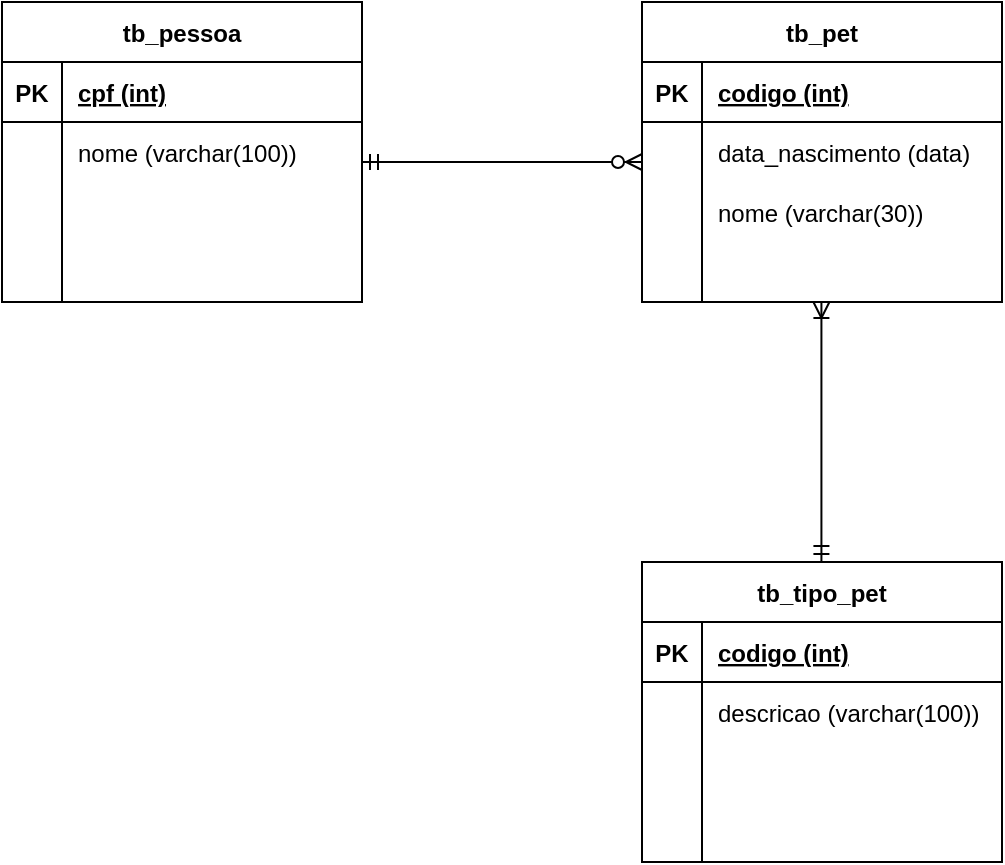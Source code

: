 <mxfile version="20.5.3" type="github">
  <diagram id="KeWURhbCtnupDWUA9fsw" name="Page-1">
    <mxGraphModel dx="1332" dy="585" grid="0" gridSize="10" guides="1" tooltips="1" connect="1" arrows="1" fold="1" page="1" pageScale="1" pageWidth="850" pageHeight="1100" math="0" shadow="0">
      <root>
        <mxCell id="0" />
        <mxCell id="1" parent="0" />
        <mxCell id="wEiXAGFjAgIfz-Q8LKbW-1" value="tb_pessoa" style="shape=table;startSize=30;container=1;collapsible=1;childLayout=tableLayout;fixedRows=1;rowLines=0;fontStyle=1;align=center;resizeLast=1;" parent="1" vertex="1">
          <mxGeometry x="330" y="160" width="180" height="150" as="geometry" />
        </mxCell>
        <mxCell id="wEiXAGFjAgIfz-Q8LKbW-2" value="" style="shape=tableRow;horizontal=0;startSize=0;swimlaneHead=0;swimlaneBody=0;fillColor=none;collapsible=0;dropTarget=0;points=[[0,0.5],[1,0.5]];portConstraint=eastwest;top=0;left=0;right=0;bottom=1;" parent="wEiXAGFjAgIfz-Q8LKbW-1" vertex="1">
          <mxGeometry y="30" width="180" height="30" as="geometry" />
        </mxCell>
        <mxCell id="wEiXAGFjAgIfz-Q8LKbW-3" value="PK" style="shape=partialRectangle;connectable=0;fillColor=none;top=0;left=0;bottom=0;right=0;fontStyle=1;overflow=hidden;" parent="wEiXAGFjAgIfz-Q8LKbW-2" vertex="1">
          <mxGeometry width="30" height="30" as="geometry">
            <mxRectangle width="30" height="30" as="alternateBounds" />
          </mxGeometry>
        </mxCell>
        <mxCell id="wEiXAGFjAgIfz-Q8LKbW-4" value="cpf (int)" style="shape=partialRectangle;connectable=0;fillColor=none;top=0;left=0;bottom=0;right=0;align=left;spacingLeft=6;fontStyle=5;overflow=hidden;" parent="wEiXAGFjAgIfz-Q8LKbW-2" vertex="1">
          <mxGeometry x="30" width="150" height="30" as="geometry">
            <mxRectangle width="150" height="30" as="alternateBounds" />
          </mxGeometry>
        </mxCell>
        <mxCell id="wEiXAGFjAgIfz-Q8LKbW-5" value="" style="shape=tableRow;horizontal=0;startSize=0;swimlaneHead=0;swimlaneBody=0;fillColor=none;collapsible=0;dropTarget=0;points=[[0,0.5],[1,0.5]];portConstraint=eastwest;top=0;left=0;right=0;bottom=0;" parent="wEiXAGFjAgIfz-Q8LKbW-1" vertex="1">
          <mxGeometry y="60" width="180" height="30" as="geometry" />
        </mxCell>
        <mxCell id="wEiXAGFjAgIfz-Q8LKbW-6" value="" style="shape=partialRectangle;connectable=0;fillColor=none;top=0;left=0;bottom=0;right=0;editable=1;overflow=hidden;" parent="wEiXAGFjAgIfz-Q8LKbW-5" vertex="1">
          <mxGeometry width="30" height="30" as="geometry">
            <mxRectangle width="30" height="30" as="alternateBounds" />
          </mxGeometry>
        </mxCell>
        <mxCell id="wEiXAGFjAgIfz-Q8LKbW-7" value="nome (varchar(100))" style="shape=partialRectangle;connectable=0;fillColor=none;top=0;left=0;bottom=0;right=0;align=left;spacingLeft=6;overflow=hidden;" parent="wEiXAGFjAgIfz-Q8LKbW-5" vertex="1">
          <mxGeometry x="30" width="150" height="30" as="geometry">
            <mxRectangle width="150" height="30" as="alternateBounds" />
          </mxGeometry>
        </mxCell>
        <mxCell id="wEiXAGFjAgIfz-Q8LKbW-8" value="" style="shape=tableRow;horizontal=0;startSize=0;swimlaneHead=0;swimlaneBody=0;fillColor=none;collapsible=0;dropTarget=0;points=[[0,0.5],[1,0.5]];portConstraint=eastwest;top=0;left=0;right=0;bottom=0;" parent="wEiXAGFjAgIfz-Q8LKbW-1" vertex="1">
          <mxGeometry y="90" width="180" height="30" as="geometry" />
        </mxCell>
        <mxCell id="wEiXAGFjAgIfz-Q8LKbW-9" value="" style="shape=partialRectangle;connectable=0;fillColor=none;top=0;left=0;bottom=0;right=0;editable=1;overflow=hidden;" parent="wEiXAGFjAgIfz-Q8LKbW-8" vertex="1">
          <mxGeometry width="30" height="30" as="geometry">
            <mxRectangle width="30" height="30" as="alternateBounds" />
          </mxGeometry>
        </mxCell>
        <mxCell id="wEiXAGFjAgIfz-Q8LKbW-10" value="" style="shape=partialRectangle;connectable=0;fillColor=none;top=0;left=0;bottom=0;right=0;align=left;spacingLeft=6;overflow=hidden;" parent="wEiXAGFjAgIfz-Q8LKbW-8" vertex="1">
          <mxGeometry x="30" width="150" height="30" as="geometry">
            <mxRectangle width="150" height="30" as="alternateBounds" />
          </mxGeometry>
        </mxCell>
        <mxCell id="wEiXAGFjAgIfz-Q8LKbW-11" value="" style="shape=tableRow;horizontal=0;startSize=0;swimlaneHead=0;swimlaneBody=0;fillColor=none;collapsible=0;dropTarget=0;points=[[0,0.5],[1,0.5]];portConstraint=eastwest;top=0;left=0;right=0;bottom=0;" parent="wEiXAGFjAgIfz-Q8LKbW-1" vertex="1">
          <mxGeometry y="120" width="180" height="30" as="geometry" />
        </mxCell>
        <mxCell id="wEiXAGFjAgIfz-Q8LKbW-12" value="" style="shape=partialRectangle;connectable=0;fillColor=none;top=0;left=0;bottom=0;right=0;editable=1;overflow=hidden;" parent="wEiXAGFjAgIfz-Q8LKbW-11" vertex="1">
          <mxGeometry width="30" height="30" as="geometry">
            <mxRectangle width="30" height="30" as="alternateBounds" />
          </mxGeometry>
        </mxCell>
        <mxCell id="wEiXAGFjAgIfz-Q8LKbW-13" value="" style="shape=partialRectangle;connectable=0;fillColor=none;top=0;left=0;bottom=0;right=0;align=left;spacingLeft=6;overflow=hidden;" parent="wEiXAGFjAgIfz-Q8LKbW-11" vertex="1">
          <mxGeometry x="30" width="150" height="30" as="geometry">
            <mxRectangle width="150" height="30" as="alternateBounds" />
          </mxGeometry>
        </mxCell>
        <mxCell id="wEiXAGFjAgIfz-Q8LKbW-14" value="tb_pet" style="shape=table;startSize=30;container=1;collapsible=1;childLayout=tableLayout;fixedRows=1;rowLines=0;fontStyle=1;align=center;resizeLast=1;" parent="1" vertex="1">
          <mxGeometry x="650" y="160" width="180" height="150" as="geometry" />
        </mxCell>
        <mxCell id="wEiXAGFjAgIfz-Q8LKbW-15" value="" style="shape=tableRow;horizontal=0;startSize=0;swimlaneHead=0;swimlaneBody=0;fillColor=none;collapsible=0;dropTarget=0;points=[[0,0.5],[1,0.5]];portConstraint=eastwest;top=0;left=0;right=0;bottom=1;" parent="wEiXAGFjAgIfz-Q8LKbW-14" vertex="1">
          <mxGeometry y="30" width="180" height="30" as="geometry" />
        </mxCell>
        <mxCell id="wEiXAGFjAgIfz-Q8LKbW-16" value="PK" style="shape=partialRectangle;connectable=0;fillColor=none;top=0;left=0;bottom=0;right=0;fontStyle=1;overflow=hidden;" parent="wEiXAGFjAgIfz-Q8LKbW-15" vertex="1">
          <mxGeometry width="30" height="30" as="geometry">
            <mxRectangle width="30" height="30" as="alternateBounds" />
          </mxGeometry>
        </mxCell>
        <mxCell id="wEiXAGFjAgIfz-Q8LKbW-17" value="codigo (int)" style="shape=partialRectangle;connectable=0;fillColor=none;top=0;left=0;bottom=0;right=0;align=left;spacingLeft=6;fontStyle=5;overflow=hidden;" parent="wEiXAGFjAgIfz-Q8LKbW-15" vertex="1">
          <mxGeometry x="30" width="150" height="30" as="geometry">
            <mxRectangle width="150" height="30" as="alternateBounds" />
          </mxGeometry>
        </mxCell>
        <mxCell id="wEiXAGFjAgIfz-Q8LKbW-18" value="" style="shape=tableRow;horizontal=0;startSize=0;swimlaneHead=0;swimlaneBody=0;fillColor=none;collapsible=0;dropTarget=0;points=[[0,0.5],[1,0.5]];portConstraint=eastwest;top=0;left=0;right=0;bottom=0;" parent="wEiXAGFjAgIfz-Q8LKbW-14" vertex="1">
          <mxGeometry y="60" width="180" height="30" as="geometry" />
        </mxCell>
        <mxCell id="wEiXAGFjAgIfz-Q8LKbW-19" value="" style="shape=partialRectangle;connectable=0;fillColor=none;top=0;left=0;bottom=0;right=0;editable=1;overflow=hidden;" parent="wEiXAGFjAgIfz-Q8LKbW-18" vertex="1">
          <mxGeometry width="30" height="30" as="geometry">
            <mxRectangle width="30" height="30" as="alternateBounds" />
          </mxGeometry>
        </mxCell>
        <mxCell id="wEiXAGFjAgIfz-Q8LKbW-20" value="data_nascimento (data)" style="shape=partialRectangle;connectable=0;fillColor=none;top=0;left=0;bottom=0;right=0;align=left;spacingLeft=6;overflow=hidden;" parent="wEiXAGFjAgIfz-Q8LKbW-18" vertex="1">
          <mxGeometry x="30" width="150" height="30" as="geometry">
            <mxRectangle width="150" height="30" as="alternateBounds" />
          </mxGeometry>
        </mxCell>
        <mxCell id="wEiXAGFjAgIfz-Q8LKbW-21" value="" style="shape=tableRow;horizontal=0;startSize=0;swimlaneHead=0;swimlaneBody=0;fillColor=none;collapsible=0;dropTarget=0;points=[[0,0.5],[1,0.5]];portConstraint=eastwest;top=0;left=0;right=0;bottom=0;" parent="wEiXAGFjAgIfz-Q8LKbW-14" vertex="1">
          <mxGeometry y="90" width="180" height="30" as="geometry" />
        </mxCell>
        <mxCell id="wEiXAGFjAgIfz-Q8LKbW-22" value="" style="shape=partialRectangle;connectable=0;fillColor=none;top=0;left=0;bottom=0;right=0;editable=1;overflow=hidden;" parent="wEiXAGFjAgIfz-Q8LKbW-21" vertex="1">
          <mxGeometry width="30" height="30" as="geometry">
            <mxRectangle width="30" height="30" as="alternateBounds" />
          </mxGeometry>
        </mxCell>
        <mxCell id="wEiXAGFjAgIfz-Q8LKbW-23" value="nome (varchar(30))" style="shape=partialRectangle;connectable=0;fillColor=none;top=0;left=0;bottom=0;right=0;align=left;spacingLeft=6;overflow=hidden;" parent="wEiXAGFjAgIfz-Q8LKbW-21" vertex="1">
          <mxGeometry x="30" width="150" height="30" as="geometry">
            <mxRectangle width="150" height="30" as="alternateBounds" />
          </mxGeometry>
        </mxCell>
        <mxCell id="wEiXAGFjAgIfz-Q8LKbW-24" value="" style="shape=tableRow;horizontal=0;startSize=0;swimlaneHead=0;swimlaneBody=0;fillColor=none;collapsible=0;dropTarget=0;points=[[0,0.5],[1,0.5]];portConstraint=eastwest;top=0;left=0;right=0;bottom=0;" parent="wEiXAGFjAgIfz-Q8LKbW-14" vertex="1">
          <mxGeometry y="120" width="180" height="30" as="geometry" />
        </mxCell>
        <mxCell id="wEiXAGFjAgIfz-Q8LKbW-25" value="" style="shape=partialRectangle;connectable=0;fillColor=none;top=0;left=0;bottom=0;right=0;editable=1;overflow=hidden;" parent="wEiXAGFjAgIfz-Q8LKbW-24" vertex="1">
          <mxGeometry width="30" height="30" as="geometry">
            <mxRectangle width="30" height="30" as="alternateBounds" />
          </mxGeometry>
        </mxCell>
        <mxCell id="wEiXAGFjAgIfz-Q8LKbW-26" value="" style="shape=partialRectangle;connectable=0;fillColor=none;top=0;left=0;bottom=0;right=0;align=left;spacingLeft=6;overflow=hidden;" parent="wEiXAGFjAgIfz-Q8LKbW-24" vertex="1">
          <mxGeometry x="30" width="150" height="30" as="geometry">
            <mxRectangle width="150" height="30" as="alternateBounds" />
          </mxGeometry>
        </mxCell>
        <mxCell id="wEiXAGFjAgIfz-Q8LKbW-27" value="tb_tipo_pet" style="shape=table;startSize=30;container=1;collapsible=1;childLayout=tableLayout;fixedRows=1;rowLines=0;fontStyle=1;align=center;resizeLast=1;" parent="1" vertex="1">
          <mxGeometry x="650" y="440" width="180" height="150" as="geometry" />
        </mxCell>
        <mxCell id="wEiXAGFjAgIfz-Q8LKbW-28" value="" style="shape=tableRow;horizontal=0;startSize=0;swimlaneHead=0;swimlaneBody=0;fillColor=none;collapsible=0;dropTarget=0;points=[[0,0.5],[1,0.5]];portConstraint=eastwest;top=0;left=0;right=0;bottom=1;" parent="wEiXAGFjAgIfz-Q8LKbW-27" vertex="1">
          <mxGeometry y="30" width="180" height="30" as="geometry" />
        </mxCell>
        <mxCell id="wEiXAGFjAgIfz-Q8LKbW-29" value="PK" style="shape=partialRectangle;connectable=0;fillColor=none;top=0;left=0;bottom=0;right=0;fontStyle=1;overflow=hidden;" parent="wEiXAGFjAgIfz-Q8LKbW-28" vertex="1">
          <mxGeometry width="30" height="30" as="geometry">
            <mxRectangle width="30" height="30" as="alternateBounds" />
          </mxGeometry>
        </mxCell>
        <mxCell id="wEiXAGFjAgIfz-Q8LKbW-30" value="codigo (int)" style="shape=partialRectangle;connectable=0;fillColor=none;top=0;left=0;bottom=0;right=0;align=left;spacingLeft=6;fontStyle=5;overflow=hidden;" parent="wEiXAGFjAgIfz-Q8LKbW-28" vertex="1">
          <mxGeometry x="30" width="150" height="30" as="geometry">
            <mxRectangle width="150" height="30" as="alternateBounds" />
          </mxGeometry>
        </mxCell>
        <mxCell id="wEiXAGFjAgIfz-Q8LKbW-31" value="" style="shape=tableRow;horizontal=0;startSize=0;swimlaneHead=0;swimlaneBody=0;fillColor=none;collapsible=0;dropTarget=0;points=[[0,0.5],[1,0.5]];portConstraint=eastwest;top=0;left=0;right=0;bottom=0;" parent="wEiXAGFjAgIfz-Q8LKbW-27" vertex="1">
          <mxGeometry y="60" width="180" height="30" as="geometry" />
        </mxCell>
        <mxCell id="wEiXAGFjAgIfz-Q8LKbW-32" value="" style="shape=partialRectangle;connectable=0;fillColor=none;top=0;left=0;bottom=0;right=0;editable=1;overflow=hidden;" parent="wEiXAGFjAgIfz-Q8LKbW-31" vertex="1">
          <mxGeometry width="30" height="30" as="geometry">
            <mxRectangle width="30" height="30" as="alternateBounds" />
          </mxGeometry>
        </mxCell>
        <mxCell id="wEiXAGFjAgIfz-Q8LKbW-33" value="descricao (varchar(100))" style="shape=partialRectangle;connectable=0;fillColor=none;top=0;left=0;bottom=0;right=0;align=left;spacingLeft=6;overflow=hidden;" parent="wEiXAGFjAgIfz-Q8LKbW-31" vertex="1">
          <mxGeometry x="30" width="150" height="30" as="geometry">
            <mxRectangle width="150" height="30" as="alternateBounds" />
          </mxGeometry>
        </mxCell>
        <mxCell id="wEiXAGFjAgIfz-Q8LKbW-34" value="" style="shape=tableRow;horizontal=0;startSize=0;swimlaneHead=0;swimlaneBody=0;fillColor=none;collapsible=0;dropTarget=0;points=[[0,0.5],[1,0.5]];portConstraint=eastwest;top=0;left=0;right=0;bottom=0;" parent="wEiXAGFjAgIfz-Q8LKbW-27" vertex="1">
          <mxGeometry y="90" width="180" height="30" as="geometry" />
        </mxCell>
        <mxCell id="wEiXAGFjAgIfz-Q8LKbW-35" value="" style="shape=partialRectangle;connectable=0;fillColor=none;top=0;left=0;bottom=0;right=0;editable=1;overflow=hidden;" parent="wEiXAGFjAgIfz-Q8LKbW-34" vertex="1">
          <mxGeometry width="30" height="30" as="geometry">
            <mxRectangle width="30" height="30" as="alternateBounds" />
          </mxGeometry>
        </mxCell>
        <mxCell id="wEiXAGFjAgIfz-Q8LKbW-36" value="" style="shape=partialRectangle;connectable=0;fillColor=none;top=0;left=0;bottom=0;right=0;align=left;spacingLeft=6;overflow=hidden;" parent="wEiXAGFjAgIfz-Q8LKbW-34" vertex="1">
          <mxGeometry x="30" width="150" height="30" as="geometry">
            <mxRectangle width="150" height="30" as="alternateBounds" />
          </mxGeometry>
        </mxCell>
        <mxCell id="wEiXAGFjAgIfz-Q8LKbW-37" value="" style="shape=tableRow;horizontal=0;startSize=0;swimlaneHead=0;swimlaneBody=0;fillColor=none;collapsible=0;dropTarget=0;points=[[0,0.5],[1,0.5]];portConstraint=eastwest;top=0;left=0;right=0;bottom=0;" parent="wEiXAGFjAgIfz-Q8LKbW-27" vertex="1">
          <mxGeometry y="120" width="180" height="30" as="geometry" />
        </mxCell>
        <mxCell id="wEiXAGFjAgIfz-Q8LKbW-38" value="" style="shape=partialRectangle;connectable=0;fillColor=none;top=0;left=0;bottom=0;right=0;editable=1;overflow=hidden;" parent="wEiXAGFjAgIfz-Q8LKbW-37" vertex="1">
          <mxGeometry width="30" height="30" as="geometry">
            <mxRectangle width="30" height="30" as="alternateBounds" />
          </mxGeometry>
        </mxCell>
        <mxCell id="wEiXAGFjAgIfz-Q8LKbW-39" value="" style="shape=partialRectangle;connectable=0;fillColor=none;top=0;left=0;bottom=0;right=0;align=left;spacingLeft=6;overflow=hidden;" parent="wEiXAGFjAgIfz-Q8LKbW-37" vertex="1">
          <mxGeometry x="30" width="150" height="30" as="geometry">
            <mxRectangle width="150" height="30" as="alternateBounds" />
          </mxGeometry>
        </mxCell>
        <mxCell id="wEiXAGFjAgIfz-Q8LKbW-42" value="" style="fontSize=12;html=1;endArrow=ERzeroToMany;endFill=1;rounded=0;" parent="1" edge="1">
          <mxGeometry width="100" height="100" relative="1" as="geometry">
            <mxPoint x="570" y="240" as="sourcePoint" />
            <mxPoint x="650" y="240" as="targetPoint" />
          </mxGeometry>
        </mxCell>
        <mxCell id="wEiXAGFjAgIfz-Q8LKbW-43" value="" style="fontSize=12;html=1;endArrow=ERmandOne;rounded=0;" parent="1" edge="1">
          <mxGeometry width="100" height="100" relative="1" as="geometry">
            <mxPoint x="570" y="240" as="sourcePoint" />
            <mxPoint x="510" y="240" as="targetPoint" />
          </mxGeometry>
        </mxCell>
        <mxCell id="wEiXAGFjAgIfz-Q8LKbW-44" value="" style="fontSize=12;html=1;endArrow=ERmandOne;rounded=0;" parent="1" edge="1">
          <mxGeometry width="100" height="100" relative="1" as="geometry">
            <mxPoint x="739.71" y="380" as="sourcePoint" />
            <mxPoint x="739.71" y="440" as="targetPoint" />
          </mxGeometry>
        </mxCell>
        <mxCell id="wEiXAGFjAgIfz-Q8LKbW-45" value="" style="fontSize=12;html=1;endArrow=ERoneToMany;rounded=0;" parent="1" edge="1">
          <mxGeometry width="100" height="100" relative="1" as="geometry">
            <mxPoint x="739.71" y="380" as="sourcePoint" />
            <mxPoint x="739.71" y="310" as="targetPoint" />
          </mxGeometry>
        </mxCell>
      </root>
    </mxGraphModel>
  </diagram>
</mxfile>
